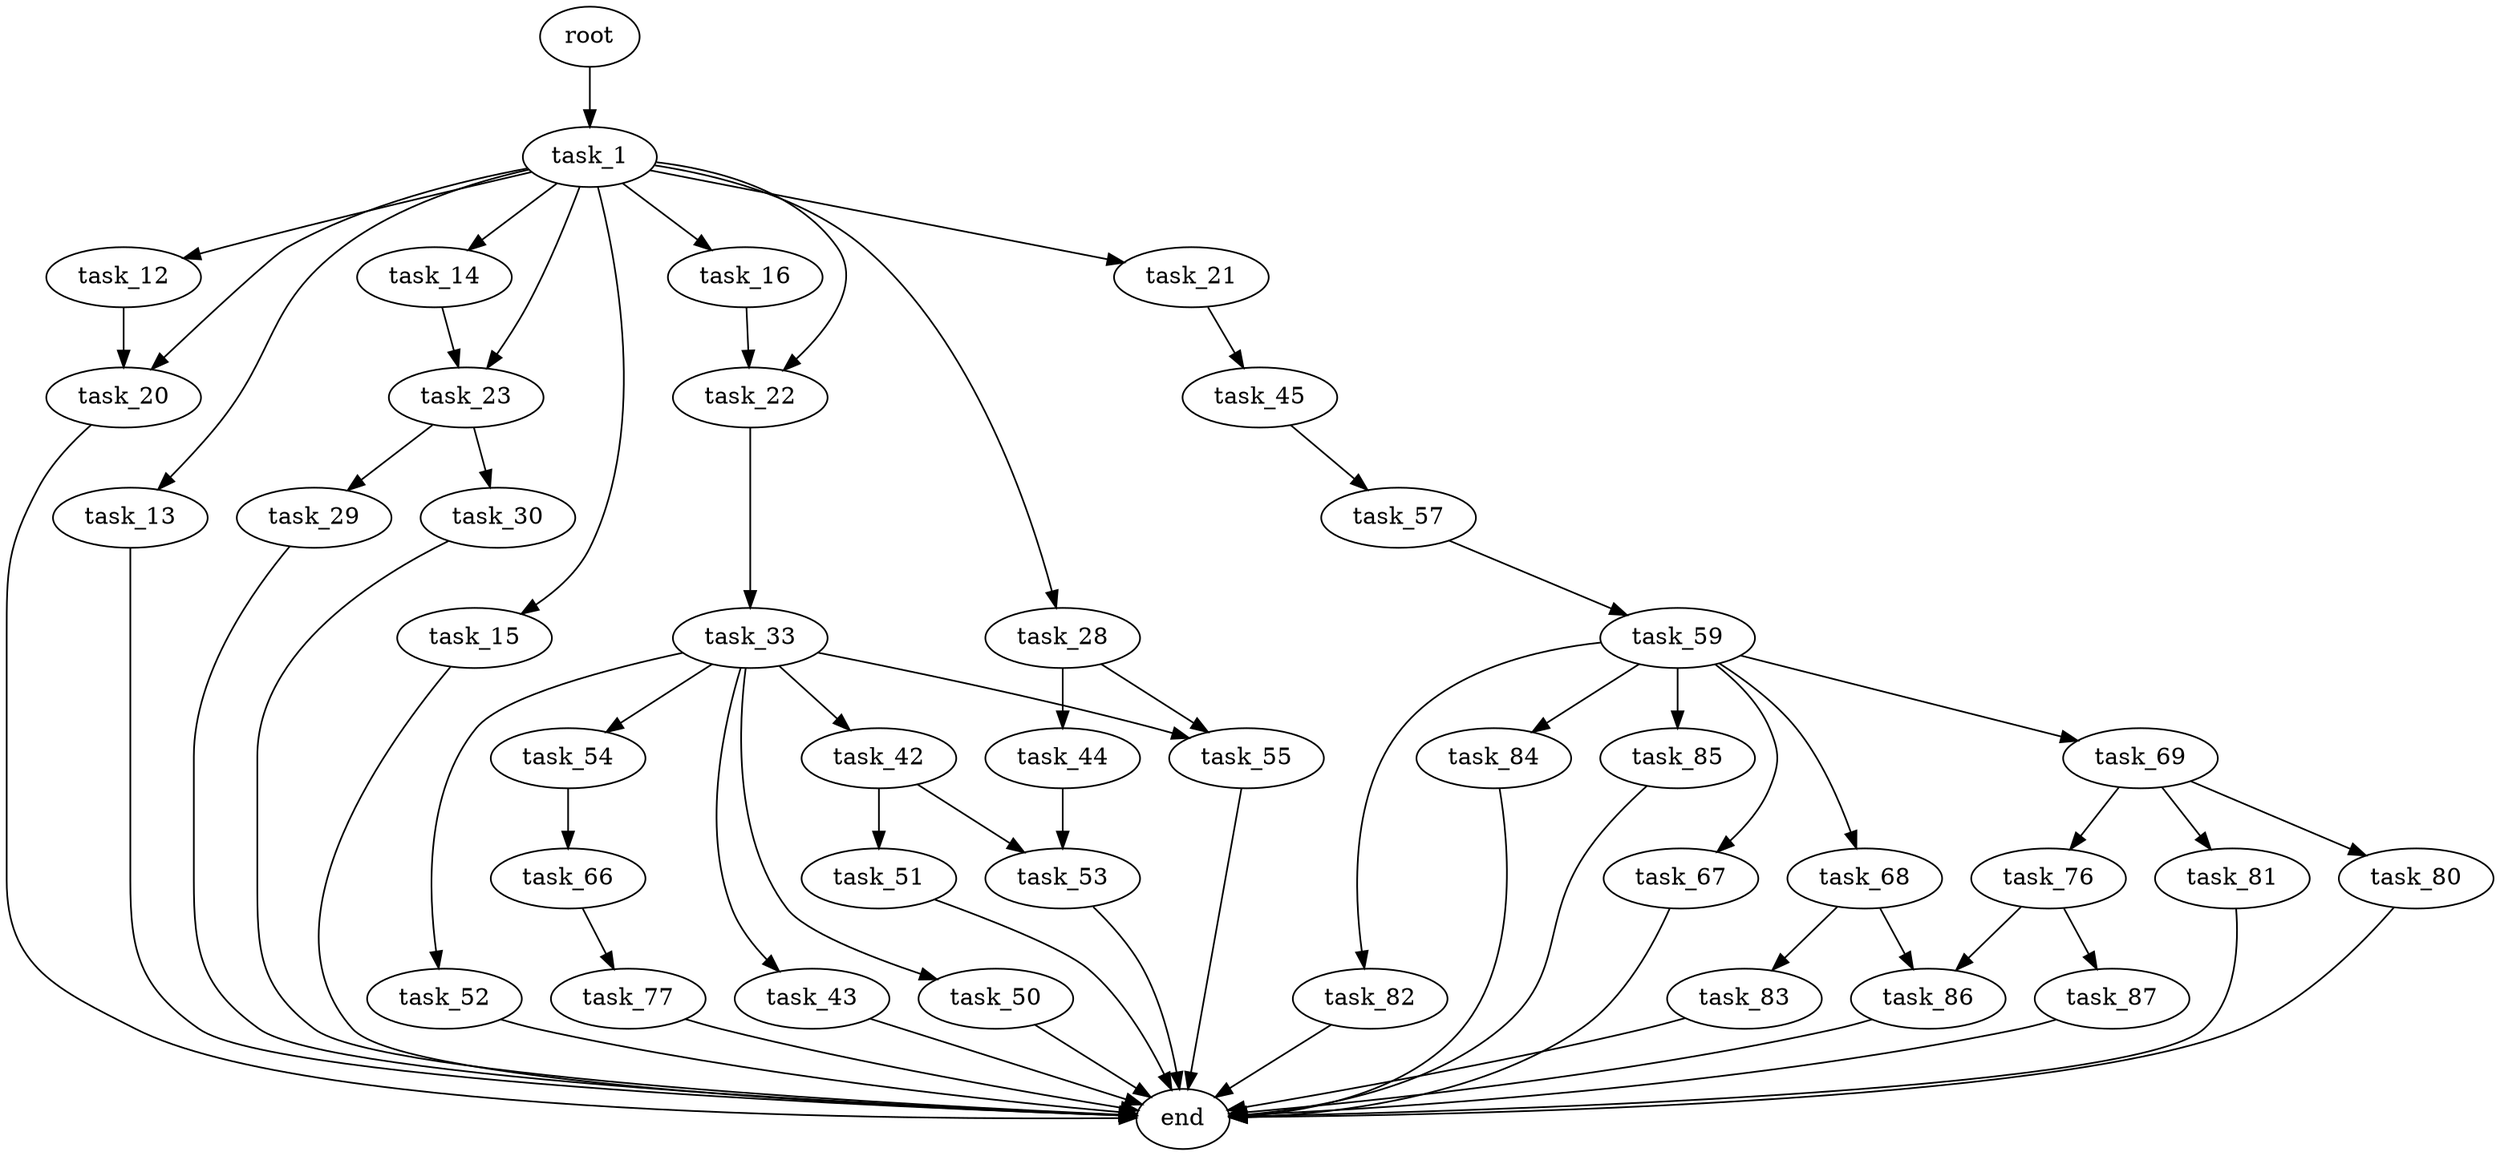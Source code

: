 digraph G {
  root [size="0.000000"];
  task_1 [size="21527027392.000000"];
  task_12 [size="231928233984.000000"];
  task_13 [size="2090700441.000000"];
  task_14 [size="23210368645.000000"];
  task_15 [size="35512470616.000000"];
  task_16 [size="28991029248.000000"];
  task_20 [size="7415506506.000000"];
  task_21 [size="368293445632.000000"];
  task_22 [size="68719476736.000000"];
  task_23 [size="2986997786.000000"];
  task_28 [size="7349825652.000000"];
  task_29 [size="216346808977.000000"];
  task_30 [size="8113315313.000000"];
  task_33 [size="700335213452.000000"];
  task_42 [size="134217728000.000000"];
  task_43 [size="782757789696.000000"];
  task_44 [size="850610161209.000000"];
  task_45 [size="8428887234.000000"];
  task_50 [size="1058126934881.000000"];
  task_51 [size="191992044525.000000"];
  task_52 [size="8589934592.000000"];
  task_53 [size="231928233984.000000"];
  task_54 [size="231928233984.000000"];
  task_55 [size="4871084479.000000"];
  task_57 [size="368293445632.000000"];
  task_59 [size="32402106275.000000"];
  task_66 [size="41171268817.000000"];
  task_67 [size="7479670603.000000"];
  task_68 [size="71493042380.000000"];
  task_69 [size="583973337051.000000"];
  task_76 [size="134217728000.000000"];
  task_77 [size="28991029248.000000"];
  task_80 [size="18755275851.000000"];
  task_81 [size="368293445632.000000"];
  task_82 [size="368293445632.000000"];
  task_83 [size="13150928415.000000"];
  task_84 [size="134217728000.000000"];
  task_85 [size="68719476736.000000"];
  task_86 [size="4427048122.000000"];
  task_87 [size="8589934592.000000"];
  end [size="0.000000"];

  root -> task_1 [size="1.000000"];
  task_1 -> task_12 [size="838860800.000000"];
  task_1 -> task_13 [size="838860800.000000"];
  task_1 -> task_14 [size="838860800.000000"];
  task_1 -> task_15 [size="838860800.000000"];
  task_1 -> task_16 [size="838860800.000000"];
  task_1 -> task_20 [size="838860800.000000"];
  task_1 -> task_21 [size="838860800.000000"];
  task_1 -> task_22 [size="838860800.000000"];
  task_1 -> task_23 [size="838860800.000000"];
  task_1 -> task_28 [size="838860800.000000"];
  task_12 -> task_20 [size="301989888.000000"];
  task_13 -> end [size="1.000000"];
  task_14 -> task_23 [size="411041792.000000"];
  task_15 -> end [size="1.000000"];
  task_16 -> task_22 [size="75497472.000000"];
  task_20 -> end [size="1.000000"];
  task_21 -> task_45 [size="411041792.000000"];
  task_22 -> task_33 [size="134217728.000000"];
  task_23 -> task_29 [size="209715200.000000"];
  task_23 -> task_30 [size="209715200.000000"];
  task_28 -> task_44 [size="536870912.000000"];
  task_28 -> task_55 [size="536870912.000000"];
  task_29 -> end [size="1.000000"];
  task_30 -> end [size="1.000000"];
  task_33 -> task_42 [size="679477248.000000"];
  task_33 -> task_43 [size="679477248.000000"];
  task_33 -> task_50 [size="679477248.000000"];
  task_33 -> task_52 [size="679477248.000000"];
  task_33 -> task_54 [size="679477248.000000"];
  task_33 -> task_55 [size="679477248.000000"];
  task_42 -> task_51 [size="209715200.000000"];
  task_42 -> task_53 [size="209715200.000000"];
  task_43 -> end [size="1.000000"];
  task_44 -> task_53 [size="679477248.000000"];
  task_45 -> task_57 [size="209715200.000000"];
  task_50 -> end [size="1.000000"];
  task_51 -> end [size="1.000000"];
  task_52 -> end [size="1.000000"];
  task_53 -> end [size="1.000000"];
  task_54 -> task_66 [size="301989888.000000"];
  task_55 -> end [size="1.000000"];
  task_57 -> task_59 [size="411041792.000000"];
  task_59 -> task_67 [size="536870912.000000"];
  task_59 -> task_68 [size="536870912.000000"];
  task_59 -> task_69 [size="536870912.000000"];
  task_59 -> task_82 [size="536870912.000000"];
  task_59 -> task_84 [size="536870912.000000"];
  task_59 -> task_85 [size="536870912.000000"];
  task_66 -> task_77 [size="134217728.000000"];
  task_67 -> end [size="1.000000"];
  task_68 -> task_83 [size="134217728.000000"];
  task_68 -> task_86 [size="134217728.000000"];
  task_69 -> task_76 [size="536870912.000000"];
  task_69 -> task_80 [size="536870912.000000"];
  task_69 -> task_81 [size="536870912.000000"];
  task_76 -> task_86 [size="209715200.000000"];
  task_76 -> task_87 [size="209715200.000000"];
  task_77 -> end [size="1.000000"];
  task_80 -> end [size="1.000000"];
  task_81 -> end [size="1.000000"];
  task_82 -> end [size="1.000000"];
  task_83 -> end [size="1.000000"];
  task_84 -> end [size="1.000000"];
  task_85 -> end [size="1.000000"];
  task_86 -> end [size="1.000000"];
  task_87 -> end [size="1.000000"];
}
